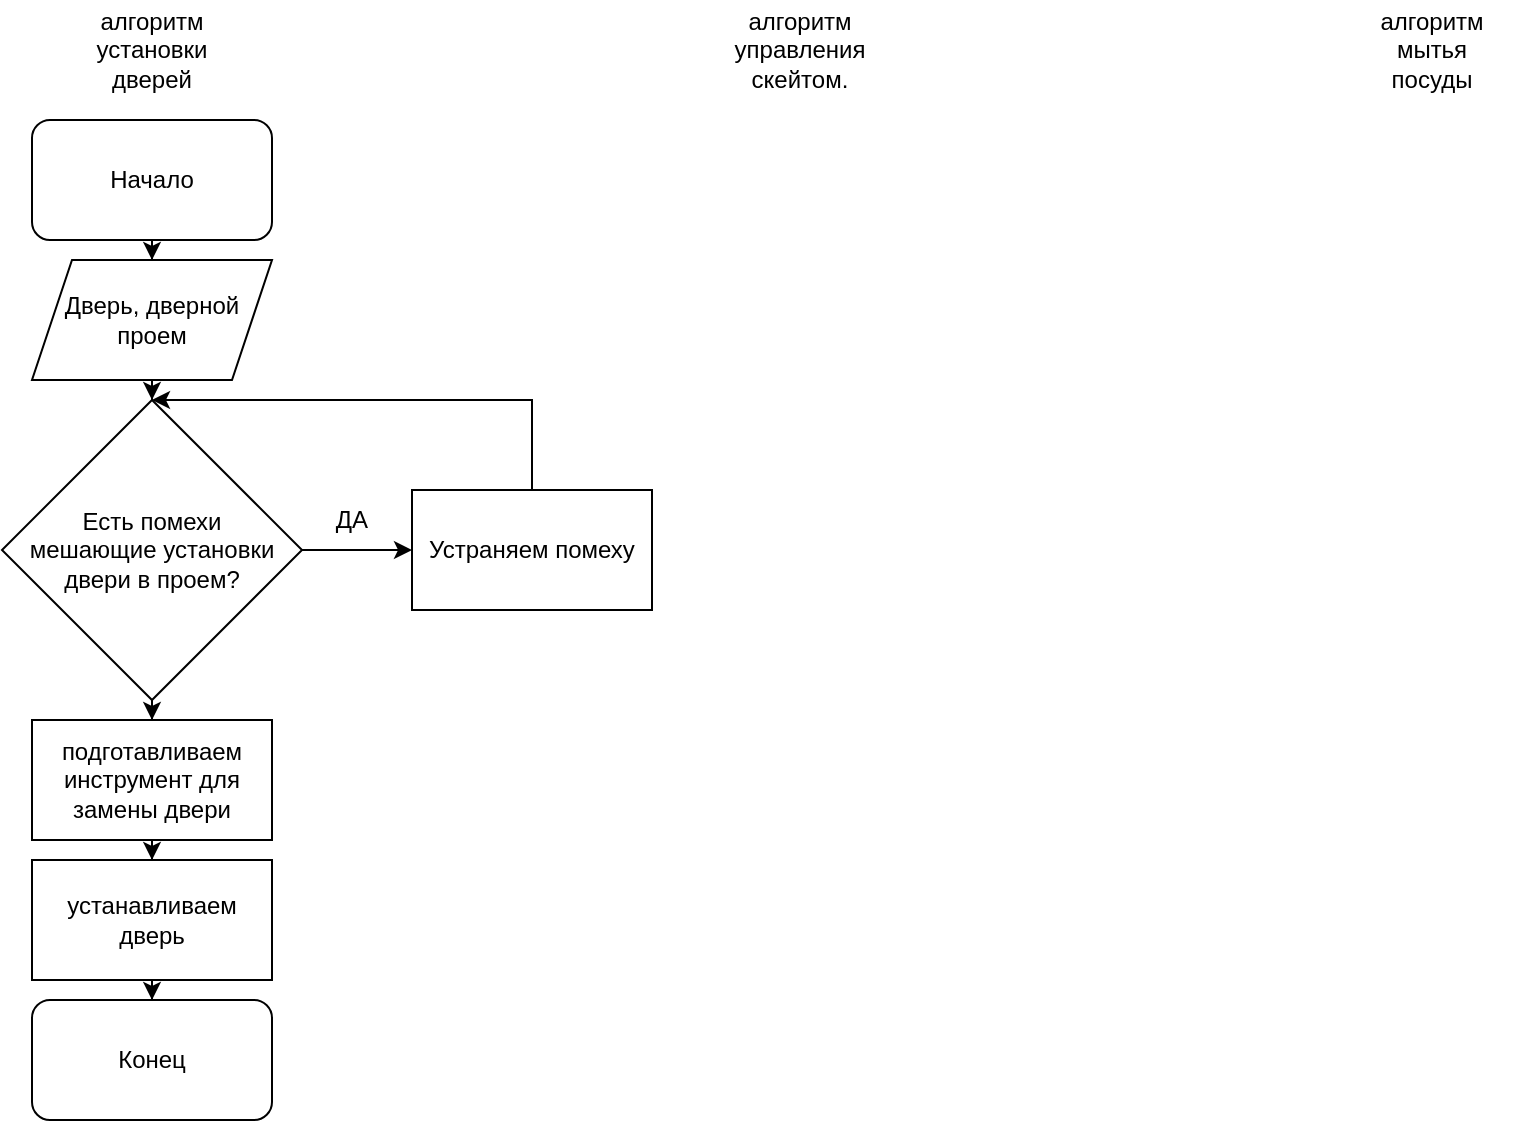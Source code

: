 <mxfile version="26.2.9">
  <diagram name="Страница — 1" id="RAcvNsrmOQ6BtEiOrjyd">
    <mxGraphModel dx="1108" dy="589" grid="1" gridSize="10" guides="1" tooltips="1" connect="1" arrows="1" fold="1" page="1" pageScale="1" pageWidth="827" pageHeight="1169" math="0" shadow="0">
      <root>
        <mxCell id="0" />
        <mxCell id="1" parent="0" />
        <mxCell id="FwpRCXI6O_V7CuimWUvE-1" value="алгоритм установки дверей" style="text;html=1;align=center;verticalAlign=middle;whiteSpace=wrap;rounded=0;" parent="1" vertex="1">
          <mxGeometry x="60" y="40" width="60" height="50" as="geometry" />
        </mxCell>
        <mxCell id="FwpRCXI6O_V7CuimWUvE-2" value="алгоритм управления скейтом." style="text;html=1;align=center;verticalAlign=middle;whiteSpace=wrap;rounded=0;" parent="1" vertex="1">
          <mxGeometry x="377" y="40" width="74" height="50" as="geometry" />
        </mxCell>
        <mxCell id="FwpRCXI6O_V7CuimWUvE-3" value="алгоритм мытья посуды" style="text;html=1;align=center;verticalAlign=middle;whiteSpace=wrap;rounded=0;" parent="1" vertex="1">
          <mxGeometry x="690" y="40" width="80" height="50" as="geometry" />
        </mxCell>
        <mxCell id="FwpRCXI6O_V7CuimWUvE-6" value="" style="edgeStyle=orthogonalEdgeStyle;rounded=0;orthogonalLoop=1;jettySize=auto;html=1;" parent="1" source="FwpRCXI6O_V7CuimWUvE-4" target="FwpRCXI6O_V7CuimWUvE-5" edge="1">
          <mxGeometry relative="1" as="geometry" />
        </mxCell>
        <mxCell id="FwpRCXI6O_V7CuimWUvE-4" value="&lt;div&gt;Начало&lt;/div&gt;" style="rounded=1;whiteSpace=wrap;html=1;" parent="1" vertex="1">
          <mxGeometry x="30" y="100" width="120" height="60" as="geometry" />
        </mxCell>
        <mxCell id="FwpRCXI6O_V7CuimWUvE-8" value="" style="edgeStyle=orthogonalEdgeStyle;rounded=0;orthogonalLoop=1;jettySize=auto;html=1;" parent="1" source="FwpRCXI6O_V7CuimWUvE-5" target="FwpRCXI6O_V7CuimWUvE-7" edge="1">
          <mxGeometry relative="1" as="geometry" />
        </mxCell>
        <mxCell id="FwpRCXI6O_V7CuimWUvE-5" value="Дверь, дверной проем" style="shape=parallelogram;perimeter=parallelogramPerimeter;whiteSpace=wrap;html=1;fixedSize=1;rounded=1;arcSize=0;" parent="1" vertex="1">
          <mxGeometry x="30" y="170" width="120" height="60" as="geometry" />
        </mxCell>
        <mxCell id="FwpRCXI6O_V7CuimWUvE-10" value="" style="edgeStyle=orthogonalEdgeStyle;rounded=0;orthogonalLoop=1;jettySize=auto;html=1;" parent="1" source="FwpRCXI6O_V7CuimWUvE-7" target="FwpRCXI6O_V7CuimWUvE-9" edge="1">
          <mxGeometry relative="1" as="geometry" />
        </mxCell>
        <mxCell id="FwpRCXI6O_V7CuimWUvE-14" value="" style="edgeStyle=orthogonalEdgeStyle;rounded=0;orthogonalLoop=1;jettySize=auto;html=1;" parent="1" source="FwpRCXI6O_V7CuimWUvE-7" target="FwpRCXI6O_V7CuimWUvE-13" edge="1">
          <mxGeometry relative="1" as="geometry" />
        </mxCell>
        <mxCell id="FwpRCXI6O_V7CuimWUvE-7" value="&lt;div&gt;Есть помехи &lt;br&gt;мешающие установки двери в проем?&lt;/div&gt;" style="rhombus;whiteSpace=wrap;html=1;rounded=1;arcSize=0;" parent="1" vertex="1">
          <mxGeometry x="15" y="240" width="150" height="150" as="geometry" />
        </mxCell>
        <mxCell id="FwpRCXI6O_V7CuimWUvE-12" style="edgeStyle=orthogonalEdgeStyle;rounded=0;orthogonalLoop=1;jettySize=auto;html=1;exitX=0.5;exitY=0;exitDx=0;exitDy=0;" parent="1" source="FwpRCXI6O_V7CuimWUvE-9" edge="1">
          <mxGeometry relative="1" as="geometry">
            <mxPoint x="90" y="240" as="targetPoint" />
            <Array as="points">
              <mxPoint x="280" y="240" />
            </Array>
          </mxGeometry>
        </mxCell>
        <mxCell id="FwpRCXI6O_V7CuimWUvE-9" value="Устраняем помеху" style="whiteSpace=wrap;html=1;rounded=1;arcSize=0;" parent="1" vertex="1">
          <mxGeometry x="220" y="285" width="120" height="60" as="geometry" />
        </mxCell>
        <mxCell id="FwpRCXI6O_V7CuimWUvE-11" value="ДА" style="text;html=1;align=center;verticalAlign=middle;whiteSpace=wrap;rounded=0;" parent="1" vertex="1">
          <mxGeometry x="160" y="285" width="60" height="30" as="geometry" />
        </mxCell>
        <mxCell id="FwpRCXI6O_V7CuimWUvE-16" value="" style="edgeStyle=orthogonalEdgeStyle;rounded=0;orthogonalLoop=1;jettySize=auto;html=1;" parent="1" source="FwpRCXI6O_V7CuimWUvE-13" target="FwpRCXI6O_V7CuimWUvE-15" edge="1">
          <mxGeometry relative="1" as="geometry" />
        </mxCell>
        <mxCell id="FwpRCXI6O_V7CuimWUvE-13" value="подготавливаем инструмент для замены двери" style="whiteSpace=wrap;html=1;rounded=1;arcSize=0;" parent="1" vertex="1">
          <mxGeometry x="30" y="400" width="120" height="60" as="geometry" />
        </mxCell>
        <mxCell id="FwpRCXI6O_V7CuimWUvE-18" value="" style="edgeStyle=orthogonalEdgeStyle;rounded=0;orthogonalLoop=1;jettySize=auto;html=1;" parent="1" source="FwpRCXI6O_V7CuimWUvE-15" target="FwpRCXI6O_V7CuimWUvE-17" edge="1">
          <mxGeometry relative="1" as="geometry" />
        </mxCell>
        <mxCell id="FwpRCXI6O_V7CuimWUvE-15" value="устанавливаем дверь" style="whiteSpace=wrap;html=1;rounded=1;arcSize=0;" parent="1" vertex="1">
          <mxGeometry x="30" y="470" width="120" height="60" as="geometry" />
        </mxCell>
        <mxCell id="FwpRCXI6O_V7CuimWUvE-17" value="Конец" style="whiteSpace=wrap;html=1;rounded=1;arcSize=15;" parent="1" vertex="1">
          <mxGeometry x="30" y="540" width="120" height="60" as="geometry" />
        </mxCell>
      </root>
    </mxGraphModel>
  </diagram>
</mxfile>
